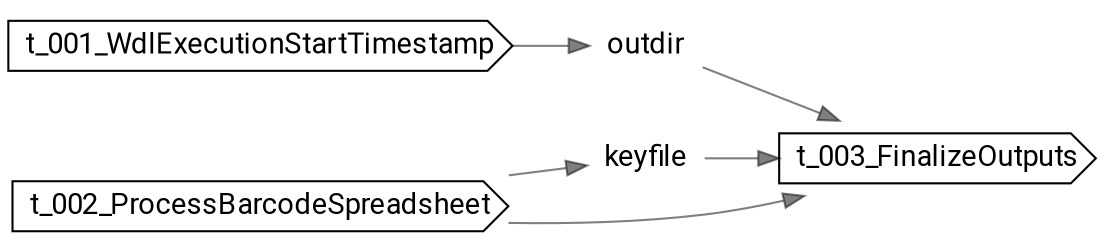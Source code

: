 // PanelProcessMalariaBarcodesForRh
digraph {
	compound=true rankdir=LR
	node [fontname=Roboto]
	edge [color="#00000080"]
	"call-t_001_WdlExecutionStartTimestamp" [label=t_001_WdlExecutionStartTimestamp shape=cds]
	"decl-outdir" [label=outdir shape=plaintext]
	"call-t_002_ProcessBarcodeSpreadsheet" [label=t_002_ProcessBarcodeSpreadsheet shape=cds]
	"decl-keyfile" [label=keyfile shape=plaintext]
	"call-t_003_FinalizeOutputs" [label=t_003_FinalizeOutputs shape=cds]
	"call-t_001_WdlExecutionStartTimestamp" -> "decl-outdir"
	"call-t_002_ProcessBarcodeSpreadsheet" -> "decl-keyfile"
	"call-t_002_ProcessBarcodeSpreadsheet" -> "call-t_003_FinalizeOutputs"
	"decl-outdir" -> "call-t_003_FinalizeOutputs"
	"decl-keyfile" -> "call-t_003_FinalizeOutputs"
}
